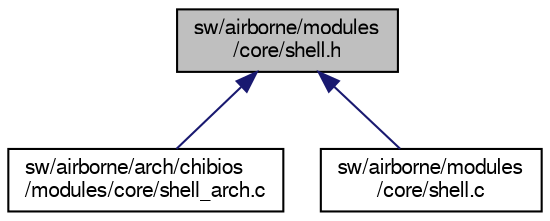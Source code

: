 digraph "sw/airborne/modules/core/shell.h"
{
  edge [fontname="FreeSans",fontsize="10",labelfontname="FreeSans",labelfontsize="10"];
  node [fontname="FreeSans",fontsize="10",shape=record];
  Node1 [label="sw/airborne/modules\l/core/shell.h",height=0.2,width=0.4,color="black", fillcolor="grey75", style="filled", fontcolor="black"];
  Node1 -> Node2 [dir="back",color="midnightblue",fontsize="10",style="solid",fontname="FreeSans"];
  Node2 [label="sw/airborne/arch/chibios\l/modules/core/shell_arch.c",height=0.2,width=0.4,color="black", fillcolor="white", style="filled",URL="$shell__arch_8c.html"];
  Node1 -> Node3 [dir="back",color="midnightblue",fontsize="10",style="solid",fontname="FreeSans"];
  Node3 [label="sw/airborne/modules\l/core/shell.c",height=0.2,width=0.4,color="black", fillcolor="white", style="filled",URL="$shell_8c.html",tooltip="Enhanced CLI shell code. "];
}
